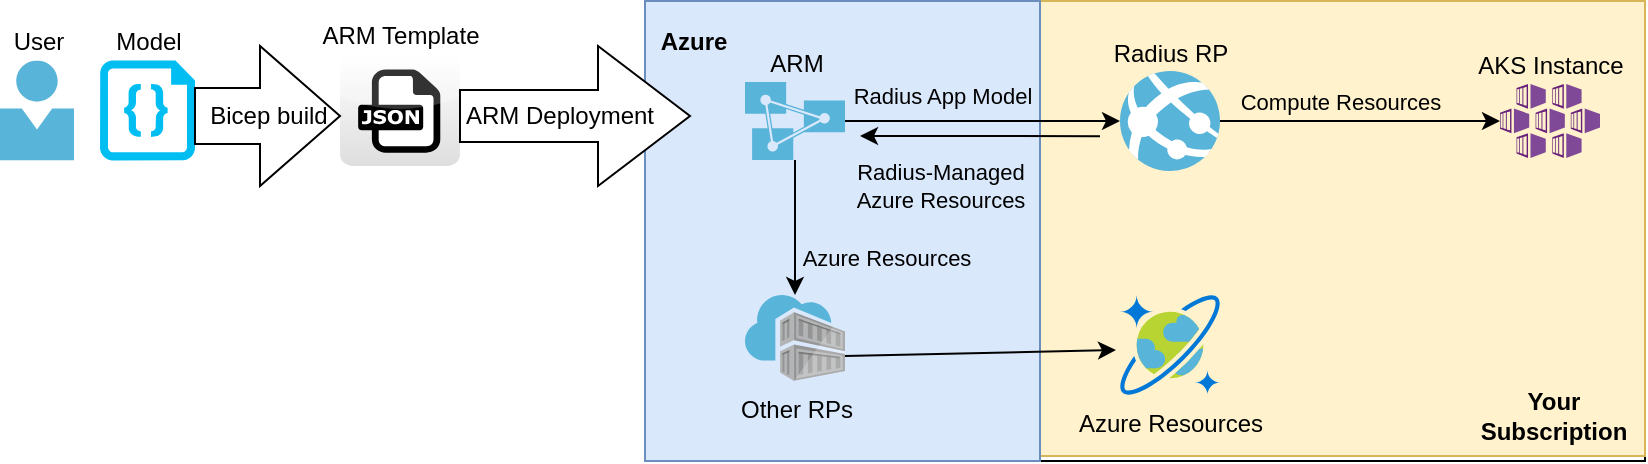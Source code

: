 <mxfile version="13.10.0" type="embed">
    <diagram id="rnk5UrO5RmkAhVa2Pl3i" name="Page-1">
        <mxGraphModel dx="656" dy="410" grid="1" gridSize="10" guides="1" tooltips="1" connect="1" arrows="1" fold="1" page="1" pageScale="1" pageWidth="850" pageHeight="1100" math="0" shadow="0">
            <root>
                <mxCell id="0"/>
                <mxCell id="1" parent="0"/>
                <mxCell id="7" value="&lt;span style=&quot;&quot;&gt;Azure&lt;/span&gt;" style="shape=umlFrame;whiteSpace=wrap;html=1;labelBackgroundColor=none;container=0;backgroundOutline=0;" parent="1" vertex="1">
                    <mxGeometry x="332.5" y="12.5" width="500" height="230" as="geometry">
                        <mxRectangle width="60" height="20" as="alternateBounds"/>
                    </mxGeometry>
                </mxCell>
                <mxCell id="33" value="" style="rounded=0;whiteSpace=wrap;html=1;fillColor=#fff2cc;strokeColor=#d6b656;" parent="1" vertex="1">
                    <mxGeometry x="530" y="12.5" width="302.5" height="227.5" as="geometry"/>
                </mxCell>
                <mxCell id="8" value="Model" style="verticalLabelPosition=top;html=1;verticalAlign=bottom;align=center;strokeColor=none;fillColor=#00BEF2;shape=mxgraph.azure.code_file;pointerEvents=1;labelPosition=center;" parent="1" vertex="1">
                    <mxGeometry x="60" y="42.2" width="47.5" height="50" as="geometry"/>
                </mxCell>
                <mxCell id="12" value="User" style="aspect=fixed;html=1;points=[];align=center;image;fontSize=12;image=img/lib/mscae/Person.svg;labelPosition=center;verticalLabelPosition=top;verticalAlign=bottom;" parent="1" vertex="1">
                    <mxGeometry x="10" y="42.2" width="37" height="50" as="geometry"/>
                </mxCell>
                <mxCell id="28" value="" style="group;labelBackgroundColor=none;labelBorderColor=none;fillColor=#dae8fc;strokeColor=#6c8ebf;container=0;" parent="1" vertex="1" connectable="0">
                    <mxGeometry x="332.5" y="12.5" width="197.5" height="230" as="geometry"/>
                </mxCell>
                <mxCell id="29" value="ARM Template" style="dashed=0;outlineConnect=0;html=1;align=center;labelPosition=center;verticalLabelPosition=top;verticalAlign=bottom;shape=mxgraph.webicons.json;gradientColor=#DFDEDE;labelBackgroundColor=none;" parent="1" vertex="1">
                    <mxGeometry x="180" y="39.4" width="60" height="55.6" as="geometry"/>
                </mxCell>
                <mxCell id="30" value="" style="html=1;shadow=0;dashed=0;align=center;verticalAlign=middle;shape=mxgraph.arrows2.arrow;dy=0.63;dx=46;direction=north;notch=0;labelBackgroundColor=none;gradientColor=none;rotation=90;" parent="1" vertex="1">
                    <mxGeometry x="262.5" y="12.5" width="70" height="115" as="geometry"/>
                </mxCell>
                <mxCell id="31" value="ARM Deployment" style="text;html=1;strokeColor=none;fillColor=none;align=center;verticalAlign=middle;whiteSpace=wrap;rounded=0;labelBackgroundColor=none;" parent="1" vertex="1">
                    <mxGeometry x="240" y="60" width="100" height="20" as="geometry"/>
                </mxCell>
                <mxCell id="32" value="Bicep build" style="html=1;shadow=0;dashed=0;align=center;verticalAlign=middle;shape=mxgraph.arrows2.arrow;dy=0.6;dx=40;notch=0;labelBackgroundColor=none;gradientColor=none;" parent="1" vertex="1">
                    <mxGeometry x="107.5" y="35" width="72.5" height="70" as="geometry"/>
                </mxCell>
                <mxCell id="9" value="ARM" style="aspect=fixed;html=1;points=[];align=center;image;fontSize=12;image=img/lib/mscae/Analysis_Services.svg;labelPosition=center;verticalLabelPosition=top;verticalAlign=bottom;labelBackgroundColor=none;" parent="1" vertex="1">
                    <mxGeometry x="382.5" y="53" width="50" height="39" as="geometry"/>
                </mxCell>
                <mxCell id="10" value="AKS Instance" style="aspect=fixed;html=1;points=[];align=center;image;fontSize=12;image=img/lib/mscae/Kubernetes_Services.svg;labelPosition=center;verticalLabelPosition=top;verticalAlign=bottom;labelBackgroundColor=none;" parent="1" vertex="1">
                    <mxGeometry x="760" y="54" width="50" height="37" as="geometry"/>
                </mxCell>
                <mxCell id="11" value="Azure Resources" style="aspect=fixed;html=1;points=[];align=center;image;fontSize=12;image=img/lib/mscae/CosmosDB.svg;labelBackgroundColor=none;" parent="1" vertex="1">
                    <mxGeometry x="570" y="159.5" width="50" height="50" as="geometry"/>
                </mxCell>
                <mxCell id="26" value="" style="edgeStyle=orthogonalEdgeStyle;rounded=0;orthogonalLoop=1;jettySize=auto;html=1;labelPosition=center;verticalLabelPosition=middle;align=center;verticalAlign=middle;" parent="1" source="13" target="10" edge="1">
                    <mxGeometry x="332.5" y="12.5" as="geometry"/>
                </mxCell>
                <mxCell id="27" value="Compute Resources" style="edgeLabel;html=1;align=center;verticalAlign=middle;resizable=0;points=[];labelBackgroundColor=none;" parent="26" vertex="1" connectable="0">
                    <mxGeometry x="-0.333" y="-3" relative="1" as="geometry">
                        <mxPoint x="13" y="-13" as="offset"/>
                    </mxGeometry>
                </mxCell>
                <mxCell id="13" value="Radius RP" style="aspect=fixed;html=1;points=[];align=center;image;fontSize=12;image=img/lib/mscae/App_Services.svg;labelPosition=center;verticalLabelPosition=top;verticalAlign=bottom;labelBackgroundColor=none;" parent="1" vertex="1">
                    <mxGeometry x="570" y="47.5" width="50" height="50" as="geometry"/>
                </mxCell>
                <mxCell id="23" value="" style="edgeStyle=orthogonalEdgeStyle;rounded=0;orthogonalLoop=1;jettySize=auto;html=1;labelBackgroundColor=none;" parent="1" source="9" target="13" edge="1">
                    <mxGeometry x="332.5" y="12.5" as="geometry"/>
                </mxCell>
                <mxCell id="24" value="Radius App Model" style="edgeLabel;html=1;align=center;verticalAlign=middle;resizable=0;points=[];labelBackgroundColor=none;" parent="23" vertex="1" connectable="0">
                    <mxGeometry x="-0.295" y="1" relative="1" as="geometry">
                        <mxPoint x="-0.5" y="-11.5" as="offset"/>
                    </mxGeometry>
                </mxCell>
                <mxCell id="15" value="Other RPs" style="aspect=fixed;html=1;points=[];align=center;image;fontSize=12;image=img/lib/mscae/Container_Registries.svg;labelBackgroundColor=none;" parent="1" vertex="1">
                    <mxGeometry x="382.5" y="159.5" width="50" height="43" as="geometry"/>
                </mxCell>
                <mxCell id="21" value="" style="edgeStyle=orthogonalEdgeStyle;rounded=0;orthogonalLoop=1;jettySize=auto;html=1;" parent="1" source="9" target="15" edge="1">
                    <mxGeometry x="332.5" y="12.5" as="geometry"/>
                </mxCell>
                <mxCell id="22" value="Azure Resources" style="edgeLabel;html=1;align=center;verticalAlign=middle;resizable=0;points=[];labelBackgroundColor=none;" parent="21" vertex="1" connectable="0">
                    <mxGeometry x="-0.096" y="1" relative="1" as="geometry">
                        <mxPoint x="44" y="18" as="offset"/>
                    </mxGeometry>
                </mxCell>
                <mxCell id="34" value="&lt;b&gt;Azure&lt;/b&gt;" style="text;html=1;strokeColor=none;fillColor=none;align=center;verticalAlign=middle;whiteSpace=wrap;rounded=0;" parent="1" vertex="1">
                    <mxGeometry x="332.5" y="12.5" width="47.5" height="40" as="geometry"/>
                </mxCell>
                <mxCell id="35" value="&lt;b&gt;Your Subscription&lt;br&gt;&lt;/b&gt;" style="text;html=1;strokeColor=none;fillColor=none;align=center;verticalAlign=middle;whiteSpace=wrap;rounded=0;" parent="1" vertex="1">
                    <mxGeometry x="762.5" y="200" width="47.5" height="40" as="geometry"/>
                </mxCell>
                <mxCell id="36" value="" style="endArrow=classic;html=1;exitX=0.1;exitY=0.341;exitDx=0;exitDy=0;exitPerimeter=0;" edge="1" parent="1">
                    <mxGeometry width="50" height="50" relative="1" as="geometry">
                        <mxPoint x="560" y="80.077" as="sourcePoint"/>
                        <mxPoint x="440" y="80" as="targetPoint"/>
                        <Array as="points">
                            <mxPoint x="480" y="80"/>
                        </Array>
                    </mxGeometry>
                </mxCell>
                <mxCell id="37" value="Radius-Managed&lt;br&gt;Azure Resources" style="edgeLabel;html=1;align=center;verticalAlign=middle;resizable=0;points=[];labelBackgroundColor=none;" vertex="1" connectable="0" parent="36">
                    <mxGeometry x="-0.1" y="3" relative="1" as="geometry">
                        <mxPoint x="-26" y="21.97" as="offset"/>
                    </mxGeometry>
                </mxCell>
                <mxCell id="42" value="" style="endArrow=classic;html=1;entryX=-0.04;entryY=0.55;entryDx=0;entryDy=0;entryPerimeter=0;" edge="1" parent="1" target="11">
                    <mxGeometry width="50" height="50" relative="1" as="geometry">
                        <mxPoint x="432.5" y="190" as="sourcePoint"/>
                        <mxPoint x="482.5" y="140" as="targetPoint"/>
                    </mxGeometry>
                </mxCell>
            </root>
        </mxGraphModel>
    </diagram>
</mxfile>